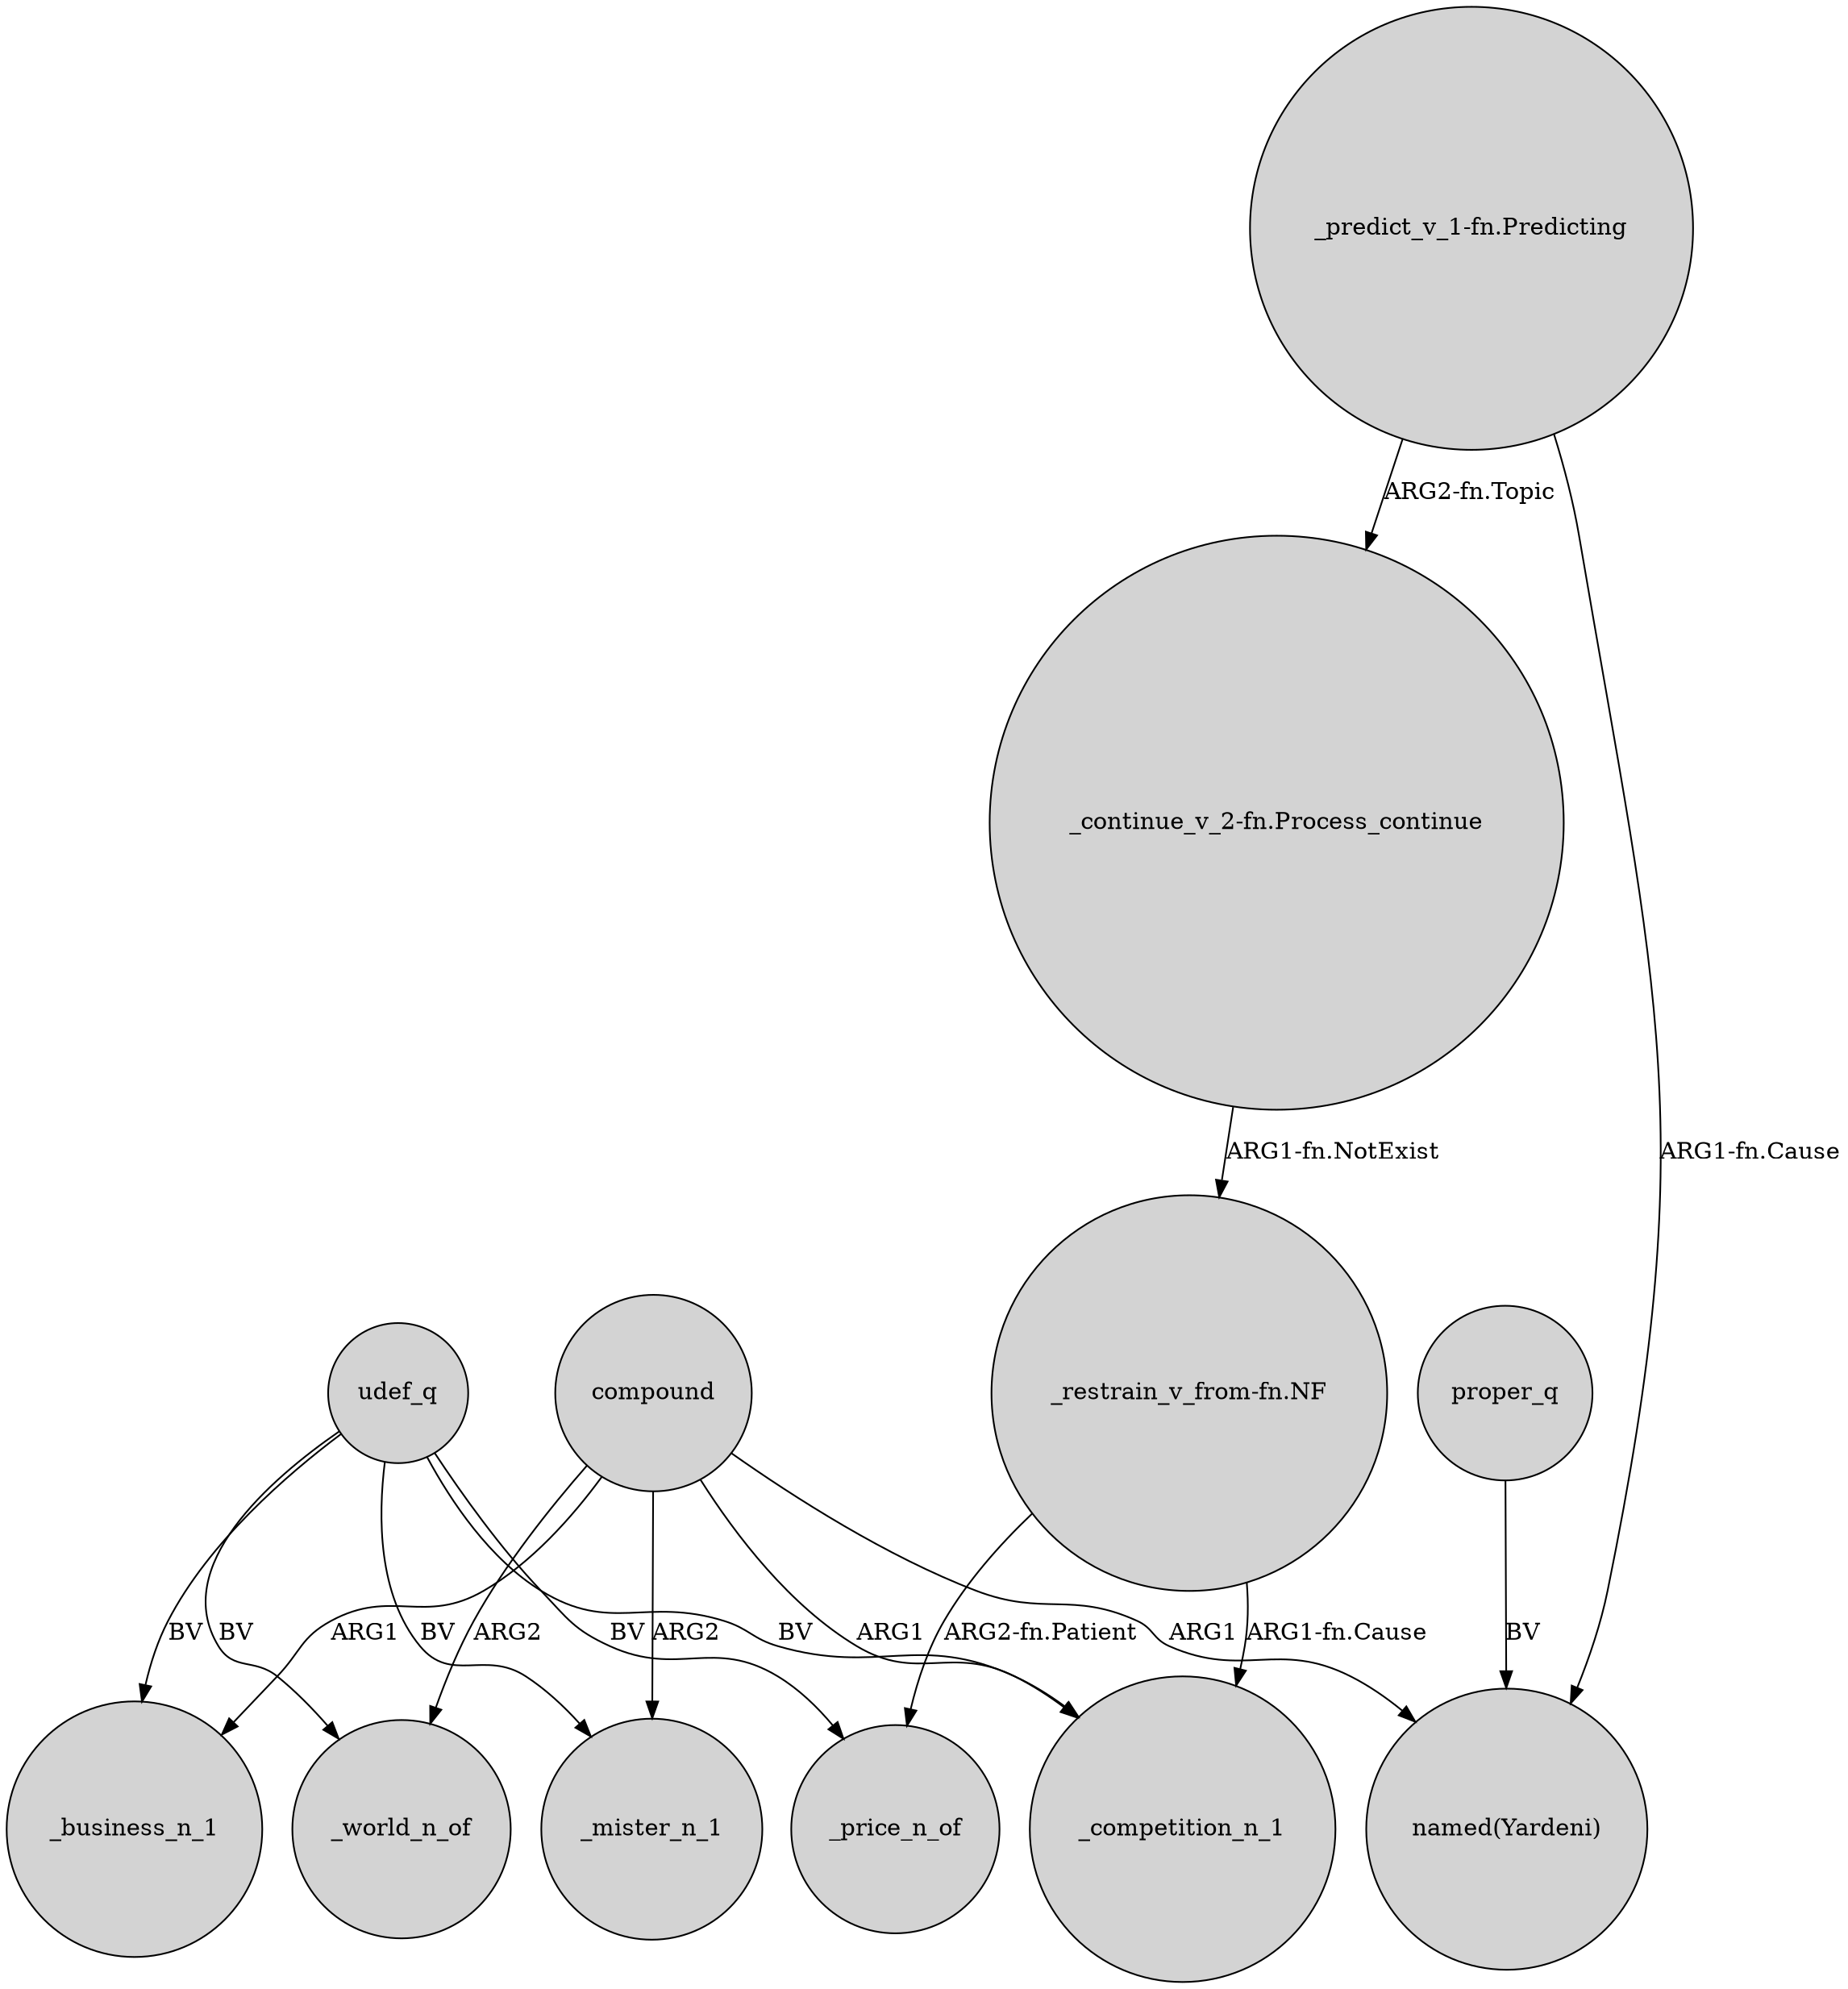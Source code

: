 digraph {
	node [shape=circle style=filled]
	udef_q -> _mister_n_1 [label=BV]
	udef_q -> _business_n_1 [label=BV]
	compound -> "named(Yardeni)" [label=ARG1]
	"_restrain_v_from-fn.NF" -> _price_n_of [label="ARG2-fn.Patient"]
	udef_q -> _competition_n_1 [label=BV]
	compound -> _competition_n_1 [label=ARG1]
	"_predict_v_1-fn.Predicting" -> "named(Yardeni)" [label="ARG1-fn.Cause"]
	"_predict_v_1-fn.Predicting" -> "_continue_v_2-fn.Process_continue" [label="ARG2-fn.Topic"]
	udef_q -> _world_n_of [label=BV]
	udef_q -> _price_n_of [label=BV]
	compound -> _mister_n_1 [label=ARG2]
	compound -> _business_n_1 [label=ARG1]
	"_restrain_v_from-fn.NF" -> _competition_n_1 [label="ARG1-fn.Cause"]
	compound -> _world_n_of [label=ARG2]
	"_continue_v_2-fn.Process_continue" -> "_restrain_v_from-fn.NF" [label="ARG1-fn.NotExist"]
	proper_q -> "named(Yardeni)" [label=BV]
}
